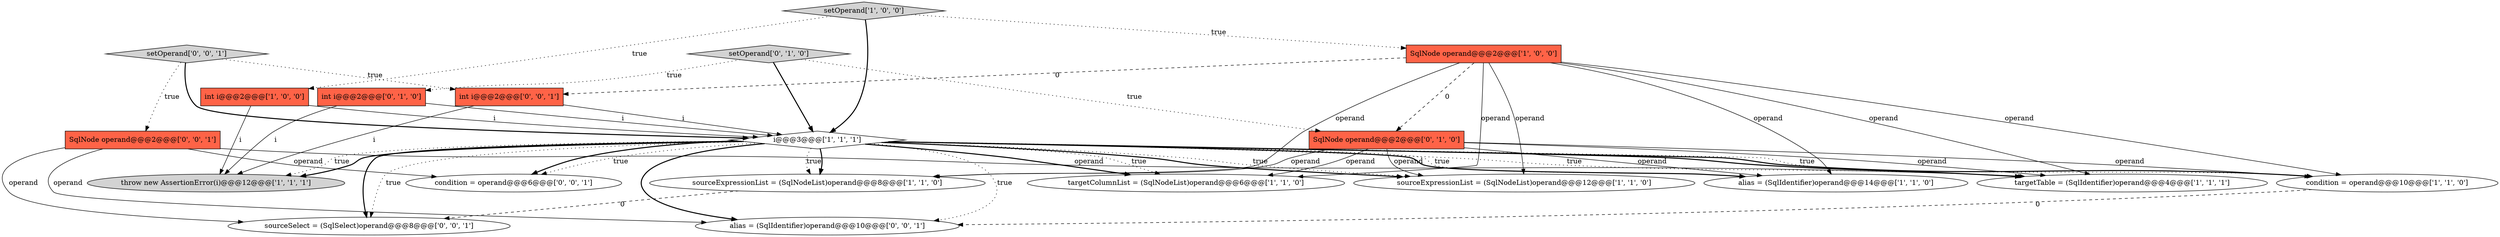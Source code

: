 digraph {
17 [style = filled, label = "sourceSelect = (SqlSelect)operand@@@8@@@['0', '0', '1']", fillcolor = white, shape = ellipse image = "AAA0AAABBB3BBB"];
19 [style = filled, label = "setOperand['0', '0', '1']", fillcolor = lightgray, shape = diamond image = "AAA0AAABBB3BBB"];
10 [style = filled, label = "throw new AssertionError(i)@@@12@@@['1', '1', '1']", fillcolor = lightgray, shape = ellipse image = "AAA0AAABBB1BBB"];
14 [style = filled, label = "condition = operand@@@6@@@['0', '0', '1']", fillcolor = white, shape = ellipse image = "AAA0AAABBB3BBB"];
16 [style = filled, label = "alias = (SqlIdentifier)operand@@@10@@@['0', '0', '1']", fillcolor = white, shape = ellipse image = "AAA0AAABBB3BBB"];
8 [style = filled, label = "targetColumnList = (SqlNodeList)operand@@@6@@@['1', '1', '0']", fillcolor = white, shape = ellipse image = "AAA0AAABBB1BBB"];
18 [style = filled, label = "int i@@@2@@@['0', '0', '1']", fillcolor = tomato, shape = box image = "AAA0AAABBB3BBB"];
1 [style = filled, label = "sourceExpressionList = (SqlNodeList)operand@@@12@@@['1', '1', '0']", fillcolor = white, shape = ellipse image = "AAA0AAABBB1BBB"];
12 [style = filled, label = "int i@@@2@@@['0', '1', '0']", fillcolor = tomato, shape = box image = "AAA0AAABBB2BBB"];
7 [style = filled, label = "SqlNode operand@@@2@@@['1', '0', '0']", fillcolor = tomato, shape = box image = "AAA1AAABBB1BBB"];
4 [style = filled, label = "setOperand['1', '0', '0']", fillcolor = lightgray, shape = diamond image = "AAA0AAABBB1BBB"];
5 [style = filled, label = "condition = operand@@@10@@@['1', '1', '0']", fillcolor = white, shape = ellipse image = "AAA0AAABBB1BBB"];
2 [style = filled, label = "alias = (SqlIdentifier)operand@@@14@@@['1', '1', '0']", fillcolor = white, shape = ellipse image = "AAA0AAABBB1BBB"];
0 [style = filled, label = "targetTable = (SqlIdentifier)operand@@@4@@@['1', '1', '1']", fillcolor = white, shape = ellipse image = "AAA0AAABBB1BBB"];
9 [style = filled, label = "sourceExpressionList = (SqlNodeList)operand@@@8@@@['1', '1', '0']", fillcolor = white, shape = ellipse image = "AAA0AAABBB1BBB"];
13 [style = filled, label = "SqlNode operand@@@2@@@['0', '1', '0']", fillcolor = tomato, shape = box image = "AAA1AAABBB2BBB"];
15 [style = filled, label = "SqlNode operand@@@2@@@['0', '0', '1']", fillcolor = tomato, shape = box image = "AAA0AAABBB3BBB"];
3 [style = filled, label = "i@@@3@@@['1', '1', '1']", fillcolor = white, shape = diamond image = "AAA0AAABBB1BBB"];
6 [style = filled, label = "int i@@@2@@@['1', '0', '0']", fillcolor = tomato, shape = box image = "AAA0AAABBB1BBB"];
11 [style = filled, label = "setOperand['0', '1', '0']", fillcolor = lightgray, shape = diamond image = "AAA0AAABBB2BBB"];
4->6 [style = dotted, label="true"];
13->8 [style = solid, label="operand"];
4->3 [style = bold, label=""];
7->18 [style = dashed, label="0"];
3->1 [style = bold, label=""];
18->10 [style = solid, label="i"];
15->0 [style = solid, label="operand"];
3->2 [style = dotted, label="true"];
3->10 [style = dotted, label="true"];
11->12 [style = dotted, label="true"];
3->14 [style = bold, label=""];
19->18 [style = dotted, label="true"];
15->16 [style = solid, label="operand"];
4->7 [style = dotted, label="true"];
12->10 [style = solid, label="i"];
7->8 [style = solid, label="operand"];
11->13 [style = dotted, label="true"];
3->9 [style = dotted, label="true"];
3->16 [style = bold, label=""];
7->0 [style = solid, label="operand"];
7->1 [style = solid, label="operand"];
19->15 [style = dotted, label="true"];
7->9 [style = solid, label="operand"];
18->3 [style = solid, label="i"];
3->0 [style = bold, label=""];
3->14 [style = dotted, label="true"];
5->16 [style = dashed, label="0"];
13->9 [style = solid, label="operand"];
3->9 [style = bold, label=""];
3->10 [style = bold, label=""];
13->1 [style = solid, label="operand"];
3->5 [style = bold, label=""];
3->5 [style = dotted, label="true"];
13->2 [style = solid, label="operand"];
7->5 [style = solid, label="operand"];
3->2 [style = bold, label=""];
11->3 [style = bold, label=""];
3->8 [style = bold, label=""];
13->0 [style = solid, label="operand"];
9->17 [style = dashed, label="0"];
6->10 [style = solid, label="i"];
3->0 [style = dotted, label="true"];
15->14 [style = solid, label="operand"];
7->13 [style = dashed, label="0"];
3->17 [style = bold, label=""];
3->17 [style = dotted, label="true"];
12->3 [style = solid, label="i"];
3->8 [style = dotted, label="true"];
3->1 [style = dotted, label="true"];
7->2 [style = solid, label="operand"];
6->3 [style = solid, label="i"];
19->3 [style = bold, label=""];
3->16 [style = dotted, label="true"];
15->17 [style = solid, label="operand"];
13->5 [style = solid, label="operand"];
}
